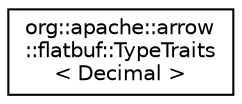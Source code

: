 digraph "Graphical Class Hierarchy"
{
  edge [fontname="Helvetica",fontsize="10",labelfontname="Helvetica",labelfontsize="10"];
  node [fontname="Helvetica",fontsize="10",shape=record];
  rankdir="LR";
  Node1 [label="org::apache::arrow\l::flatbuf::TypeTraits\l\< Decimal \>",height=0.2,width=0.4,color="black", fillcolor="white", style="filled",URL="$structorg_1_1apache_1_1arrow_1_1flatbuf_1_1TypeTraits_3_01Decimal_01_4.html"];
}

